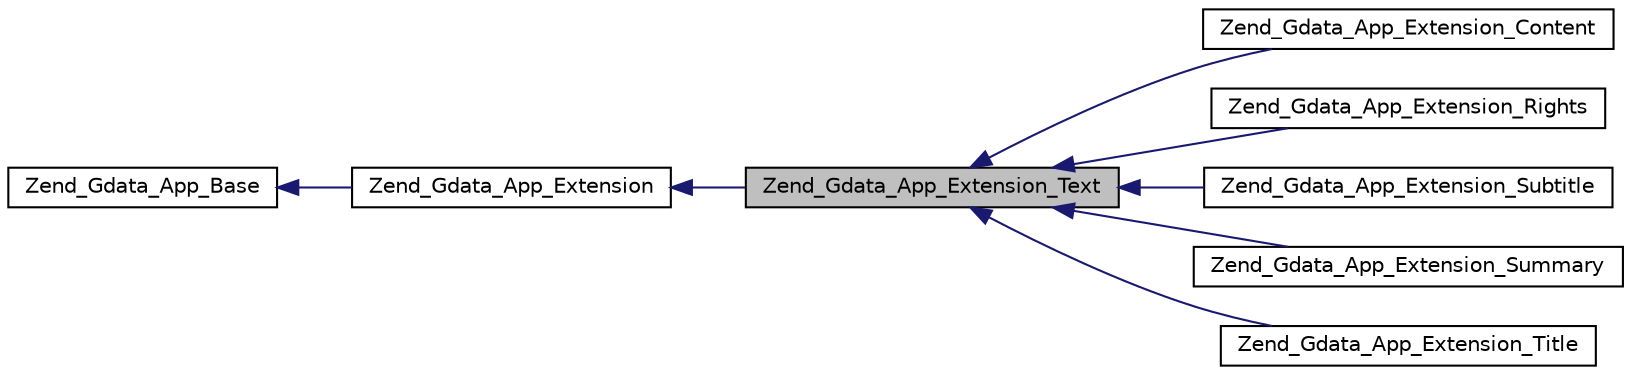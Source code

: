 digraph G
{
  edge [fontname="Helvetica",fontsize="10",labelfontname="Helvetica",labelfontsize="10"];
  node [fontname="Helvetica",fontsize="10",shape=record];
  rankdir="LR";
  Node1 [label="Zend_Gdata_App_Extension_Text",height=0.2,width=0.4,color="black", fillcolor="grey75", style="filled" fontcolor="black"];
  Node2 -> Node1 [dir="back",color="midnightblue",fontsize="10",style="solid",fontname="Helvetica"];
  Node2 [label="Zend_Gdata_App_Extension",height=0.2,width=0.4,color="black", fillcolor="white", style="filled",URL="$class_zend___gdata___app___extension.html"];
  Node3 -> Node2 [dir="back",color="midnightblue",fontsize="10",style="solid",fontname="Helvetica"];
  Node3 [label="Zend_Gdata_App_Base",height=0.2,width=0.4,color="black", fillcolor="white", style="filled",URL="$class_zend___gdata___app___base.html"];
  Node1 -> Node4 [dir="back",color="midnightblue",fontsize="10",style="solid",fontname="Helvetica"];
  Node4 [label="Zend_Gdata_App_Extension_Content",height=0.2,width=0.4,color="black", fillcolor="white", style="filled",URL="$class_zend___gdata___app___extension___content.html"];
  Node1 -> Node5 [dir="back",color="midnightblue",fontsize="10",style="solid",fontname="Helvetica"];
  Node5 [label="Zend_Gdata_App_Extension_Rights",height=0.2,width=0.4,color="black", fillcolor="white", style="filled",URL="$class_zend___gdata___app___extension___rights.html"];
  Node1 -> Node6 [dir="back",color="midnightblue",fontsize="10",style="solid",fontname="Helvetica"];
  Node6 [label="Zend_Gdata_App_Extension_Subtitle",height=0.2,width=0.4,color="black", fillcolor="white", style="filled",URL="$class_zend___gdata___app___extension___subtitle.html"];
  Node1 -> Node7 [dir="back",color="midnightblue",fontsize="10",style="solid",fontname="Helvetica"];
  Node7 [label="Zend_Gdata_App_Extension_Summary",height=0.2,width=0.4,color="black", fillcolor="white", style="filled",URL="$class_zend___gdata___app___extension___summary.html"];
  Node1 -> Node8 [dir="back",color="midnightblue",fontsize="10",style="solid",fontname="Helvetica"];
  Node8 [label="Zend_Gdata_App_Extension_Title",height=0.2,width=0.4,color="black", fillcolor="white", style="filled",URL="$class_zend___gdata___app___extension___title.html"];
}
